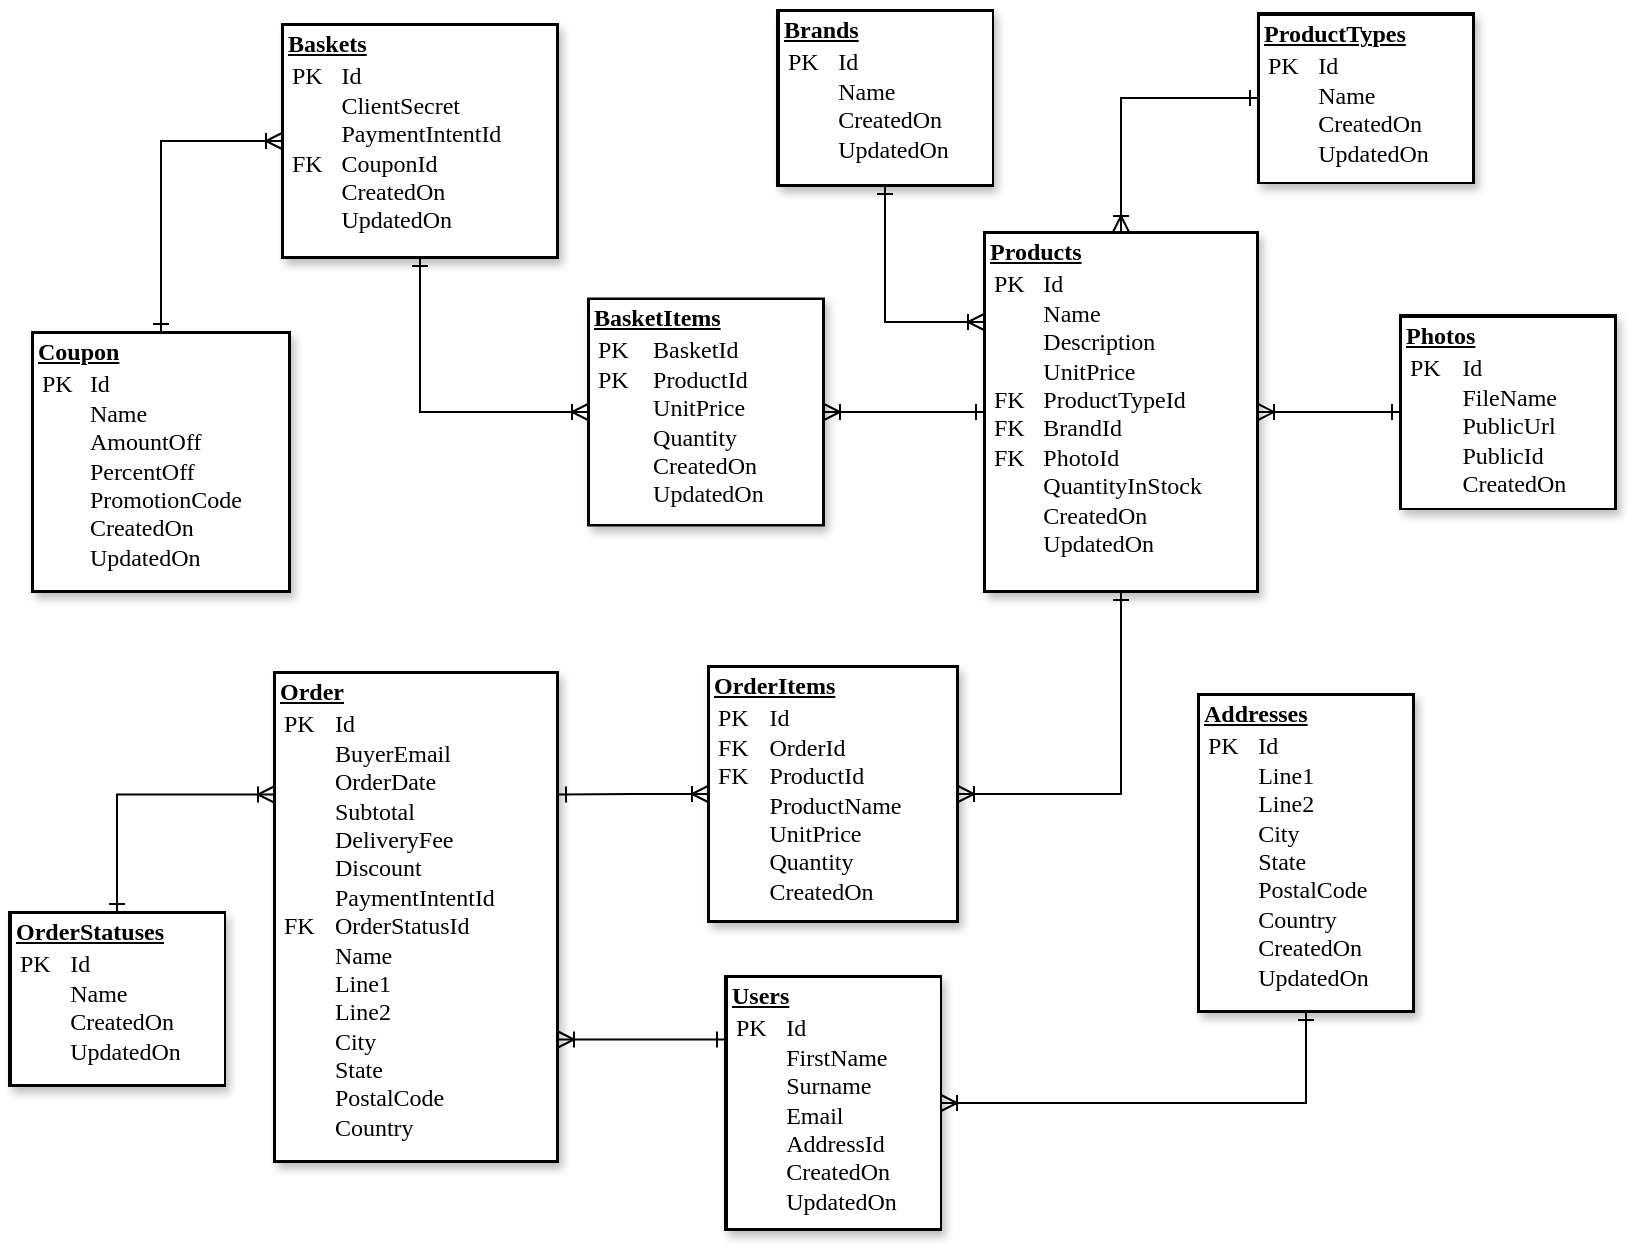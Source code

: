 <mxfile version="23.0.2" type="device">
  <diagram name="Page-1" id="2ca16b54-16f6-2749-3443-fa8db7711227">
    <mxGraphModel dx="1594" dy="819" grid="0" gridSize="10" guides="1" tooltips="1" connect="1" arrows="1" fold="1" page="1" pageScale="1" pageWidth="3300" pageHeight="2339" background="none" math="0" shadow="0">
      <root>
        <mxCell id="0" />
        <mxCell id="1" parent="0" />
        <mxCell id="zMzXejcNQfmOnHdcIRxO-3" value="&lt;div style=&quot;box-sizing: border-box; width: 100%; background-image: initial; background-position: initial; background-size: initial; background-repeat: initial; background-attachment: initial; background-origin: initial; background-clip: initial; padding: 2px;&quot;&gt;&lt;b&gt;&lt;u&gt;Baskets&lt;/u&gt;&lt;/b&gt;&lt;table style=&quot;font-size: 1em; width: 100%;&quot; cellpadding=&quot;2&quot; cellspacing=&quot;0&quot;&gt;&lt;tbody&gt;&lt;tr&gt;&lt;td&gt;PK&lt;br&gt;&lt;br&gt;&lt;br&gt;FK&lt;br&gt;&lt;br&gt;&lt;br&gt;&lt;/td&gt;&lt;td&gt;Id&lt;br&gt;ClientSecret&lt;br&gt;PaymentIntentId&lt;br&gt;CouponId&lt;br&gt;CreatedOn&lt;br&gt;UpdatedOn&lt;br&gt;&lt;/td&gt;&lt;/tr&gt;&lt;/tbody&gt;&lt;/table&gt;&lt;/div&gt;" style="verticalAlign=top;align=left;overflow=fill;html=1;rounded=0;shadow=1;comic=0;labelBackgroundColor=default;strokeWidth=1;fontFamily=Verdana;fontSize=12;labelBorderColor=default;" parent="1" vertex="1">
          <mxGeometry x="510" y="153" width="138" height="117" as="geometry" />
        </mxCell>
        <mxCell id="iMH3HlL2T1r4OsGhHwBE-7" style="edgeStyle=orthogonalEdgeStyle;rounded=0;orthogonalLoop=1;jettySize=auto;html=1;startArrow=ERoneToMany;startFill=0;endArrow=ERone;endFill=0;exitX=0;exitY=0.5;exitDx=0;exitDy=0;" parent="1" source="iMH3HlL2T1r4OsGhHwBE-1" target="zMzXejcNQfmOnHdcIRxO-3" edge="1">
          <mxGeometry relative="1" as="geometry" />
        </mxCell>
        <mxCell id="iMH3HlL2T1r4OsGhHwBE-1" value="&lt;div style=&quot;box-sizing: border-box; width: 100%; background-image: initial; background-position: initial; background-size: initial; background-repeat: initial; background-attachment: initial; background-origin: initial; background-clip: initial; padding: 2px;&quot;&gt;&lt;b&gt;&lt;u&gt;BasketItems&lt;/u&gt;&lt;/b&gt;&lt;table style=&quot;font-size: 1em; width: 100%;&quot; cellpadding=&quot;2&quot; cellspacing=&quot;0&quot;&gt;&lt;tbody&gt;&lt;tr&gt;&lt;td&gt;PK&lt;br&gt;PK&lt;br&gt;&lt;br&gt;&lt;br&gt;&lt;br&gt;&lt;br&gt;&lt;/td&gt;&lt;td&gt;BasketId&lt;br&gt;ProductId&lt;br&gt;UnitPrice&lt;br&gt;Quantity&lt;br&gt;CreatedOn&lt;br&gt;UpdatedOn&lt;br&gt;&lt;/td&gt;&lt;/tr&gt;&lt;/tbody&gt;&lt;/table&gt;&lt;/div&gt;" style="verticalAlign=top;align=left;overflow=fill;html=1;rounded=0;shadow=1;comic=0;labelBackgroundColor=default;strokeWidth=1;fontFamily=Verdana;fontSize=12;labelBorderColor=default;" parent="1" vertex="1">
          <mxGeometry x="663" y="290.25" width="118" height="113.5" as="geometry" />
        </mxCell>
        <mxCell id="iMH3HlL2T1r4OsGhHwBE-2" value="&lt;div style=&quot;box-sizing: border-box; width: 100%; background-image: initial; background-position: initial; background-size: initial; background-repeat: initial; background-attachment: initial; background-origin: initial; background-clip: initial; padding: 2px;&quot;&gt;&lt;b&gt;&lt;u&gt;Brands&lt;/u&gt;&lt;/b&gt;&lt;table style=&quot;font-size: 1em; width: 100%;&quot; cellpadding=&quot;2&quot; cellspacing=&quot;0&quot;&gt;&lt;tbody&gt;&lt;tr&gt;&lt;td&gt;PK&lt;br&gt;&lt;br&gt;&lt;br&gt;&lt;br&gt;&lt;/td&gt;&lt;td&gt;Id&lt;br&gt;Name&lt;br&gt;CreatedOn&lt;br&gt;UpdatedOn&lt;br&gt;&lt;/td&gt;&lt;/tr&gt;&lt;/tbody&gt;&lt;/table&gt;&lt;/div&gt;" style="verticalAlign=top;align=left;overflow=fill;html=1;rounded=0;shadow=1;comic=0;labelBackgroundColor=default;strokeWidth=1;fontFamily=Verdana;fontSize=12;labelBorderColor=default;" parent="1" vertex="1">
          <mxGeometry x="757.5" y="146" width="108" height="88" as="geometry" />
        </mxCell>
        <mxCell id="iMH3HlL2T1r4OsGhHwBE-3" value="&lt;div style=&quot;box-sizing: border-box; width: 100%; background-image: initial; background-position: initial; background-size: initial; background-repeat: initial; background-attachment: initial; background-origin: initial; background-clip: initial; padding: 2px;&quot;&gt;&lt;b&gt;&lt;u&gt;ProductTypes&lt;/u&gt;&lt;/b&gt;&lt;table style=&quot;font-size: 1em; width: 100%;&quot; cellpadding=&quot;2&quot; cellspacing=&quot;0&quot;&gt;&lt;tbody&gt;&lt;tr&gt;&lt;td&gt;PK&lt;br&gt;&lt;br&gt;&lt;br&gt;&lt;br&gt;&lt;/td&gt;&lt;td&gt;Id&lt;br&gt;Name&lt;br&gt;CreatedOn&lt;br&gt;UpdatedOn&lt;br&gt;&lt;/td&gt;&lt;/tr&gt;&lt;/tbody&gt;&lt;/table&gt;&lt;/div&gt;" style="verticalAlign=top;align=left;overflow=fill;html=1;rounded=0;shadow=1;comic=0;labelBackgroundColor=default;strokeWidth=1;fontFamily=Verdana;fontSize=12;labelBorderColor=default;" parent="1" vertex="1">
          <mxGeometry x="998" y="147.5" width="108" height="85" as="geometry" />
        </mxCell>
        <mxCell id="iMH3HlL2T1r4OsGhHwBE-4" value="&lt;div style=&quot;box-sizing: border-box; width: 100%; background-image: initial; background-position: initial; background-size: initial; background-repeat: initial; background-attachment: initial; background-origin: initial; background-clip: initial; padding: 2px;&quot;&gt;&lt;b&gt;&lt;u&gt;OrderStatuses&lt;/u&gt;&lt;/b&gt;&lt;table style=&quot;font-size: 1em; width: 100%;&quot; cellpadding=&quot;2&quot; cellspacing=&quot;0&quot;&gt;&lt;tbody&gt;&lt;tr&gt;&lt;td&gt;PK&lt;br&gt;&lt;br&gt;&lt;br&gt;&lt;br&gt;&lt;/td&gt;&lt;td&gt;Id&lt;br&gt;Name&lt;br&gt;CreatedOn&lt;br&gt;UpdatedOn&lt;br&gt;&lt;/td&gt;&lt;/tr&gt;&lt;/tbody&gt;&lt;/table&gt;&lt;/div&gt;" style="verticalAlign=top;align=left;overflow=fill;html=1;rounded=0;shadow=1;comic=0;labelBackgroundColor=default;strokeWidth=1;fontFamily=Verdana;fontSize=12;labelBorderColor=default;" parent="1" vertex="1">
          <mxGeometry x="373.5" y="597" width="108" height="87" as="geometry" />
        </mxCell>
        <mxCell id="iMH3HlL2T1r4OsGhHwBE-5" value="&lt;div style=&quot;box-sizing: border-box; width: 100%; background-image: initial; background-position: initial; background-size: initial; background-repeat: initial; background-attachment: initial; background-origin: initial; background-clip: initial; padding: 2px;&quot;&gt;&lt;b&gt;&lt;u&gt;Products&lt;/u&gt;&lt;/b&gt;&lt;table style=&quot;font-size: 1em; width: 100%;&quot; cellpadding=&quot;2&quot; cellspacing=&quot;0&quot;&gt;&lt;tbody&gt;&lt;tr&gt;&lt;td&gt;PK&lt;br&gt;&lt;br&gt;&lt;br&gt;&lt;br&gt;FK&lt;br&gt;FK&lt;br&gt;FK&lt;br&gt;&lt;br&gt;&lt;br&gt;&lt;br&gt;&lt;br&gt;&lt;/td&gt;&lt;td&gt;Id&lt;br&gt;Name&lt;br&gt;Description&lt;br&gt;UnitPrice&lt;br&gt;ProductTypeId&lt;br&gt;BrandId&lt;br&gt;PhotoId&lt;br&gt;QuantityInStock&lt;br&gt;CreatedOn&lt;br&gt;UpdatedOn&lt;br&gt;&lt;br&gt;&lt;/td&gt;&lt;/tr&gt;&lt;/tbody&gt;&lt;/table&gt;&lt;/div&gt;" style="verticalAlign=top;align=left;overflow=fill;html=1;rounded=0;shadow=1;comic=0;labelBackgroundColor=default;strokeWidth=1;fontFamily=Verdana;fontSize=12;labelBorderColor=default;" parent="1" vertex="1">
          <mxGeometry x="861" y="257" width="137" height="180" as="geometry" />
        </mxCell>
        <mxCell id="iMH3HlL2T1r4OsGhHwBE-6" value="&lt;div style=&quot;box-sizing: border-box; width: 100%; background-image: initial; background-position: initial; background-size: initial; background-repeat: initial; background-attachment: initial; background-origin: initial; background-clip: initial; padding: 2px;&quot;&gt;&lt;b&gt;&lt;u&gt;Photos&lt;/u&gt;&lt;/b&gt;&lt;table style=&quot;font-size: 1em; width: 100%;&quot; cellpadding=&quot;2&quot; cellspacing=&quot;0&quot;&gt;&lt;tbody&gt;&lt;tr&gt;&lt;td&gt;PK&lt;br&gt;&lt;br&gt;&lt;br&gt;&lt;br&gt;&lt;br&gt;&lt;br&gt;&lt;/td&gt;&lt;td&gt;Id&lt;br&gt;FileName&lt;br&gt;PublicUrl&lt;br&gt;PublicId&lt;br&gt;CreatedOn&lt;br&gt;&lt;br&gt;&lt;/td&gt;&lt;/tr&gt;&lt;/tbody&gt;&lt;/table&gt;&lt;/div&gt;" style="verticalAlign=top;align=left;overflow=fill;html=1;rounded=0;shadow=1;comic=0;labelBackgroundColor=default;strokeWidth=1;fontFamily=Verdana;fontSize=12;labelBorderColor=default;" parent="1" vertex="1">
          <mxGeometry x="1069" y="298.5" width="108" height="97" as="geometry" />
        </mxCell>
        <mxCell id="iMH3HlL2T1r4OsGhHwBE-9" style="edgeStyle=orthogonalEdgeStyle;rounded=0;orthogonalLoop=1;jettySize=auto;html=1;startArrow=ERoneToMany;startFill=0;endArrow=ERone;endFill=0;entryX=0.5;entryY=1;entryDx=0;entryDy=0;exitX=0;exitY=0.25;exitDx=0;exitDy=0;" parent="1" source="iMH3HlL2T1r4OsGhHwBE-5" target="iMH3HlL2T1r4OsGhHwBE-2" edge="1">
          <mxGeometry relative="1" as="geometry">
            <mxPoint x="940" y="425.51" as="sourcePoint" />
            <mxPoint x="835" y="315.51" as="targetPoint" />
          </mxGeometry>
        </mxCell>
        <mxCell id="iMH3HlL2T1r4OsGhHwBE-10" style="edgeStyle=orthogonalEdgeStyle;rounded=0;orthogonalLoop=1;jettySize=auto;html=1;startArrow=ERoneToMany;startFill=0;endArrow=ERone;endFill=0;entryX=0;entryY=0.5;entryDx=0;entryDy=0;exitX=0.5;exitY=0;exitDx=0;exitDy=0;" parent="1" source="iMH3HlL2T1r4OsGhHwBE-5" target="iMH3HlL2T1r4OsGhHwBE-3" edge="1">
          <mxGeometry relative="1" as="geometry">
            <mxPoint x="1199" y="407" as="sourcePoint" />
            <mxPoint x="1094" y="297" as="targetPoint" />
          </mxGeometry>
        </mxCell>
        <mxCell id="iMH3HlL2T1r4OsGhHwBE-11" style="edgeStyle=orthogonalEdgeStyle;rounded=0;orthogonalLoop=1;jettySize=auto;html=1;startArrow=ERoneToMany;startFill=0;endArrow=ERone;endFill=0;entryX=0;entryY=0.5;entryDx=0;entryDy=0;exitX=1;exitY=0.5;exitDx=0;exitDy=0;" parent="1" source="iMH3HlL2T1r4OsGhHwBE-5" target="iMH3HlL2T1r4OsGhHwBE-6" edge="1">
          <mxGeometry relative="1" as="geometry">
            <mxPoint x="1242" y="569.51" as="sourcePoint" />
            <mxPoint x="1137" y="459.51" as="targetPoint" />
          </mxGeometry>
        </mxCell>
        <mxCell id="iMH3HlL2T1r4OsGhHwBE-12" style="edgeStyle=orthogonalEdgeStyle;rounded=0;orthogonalLoop=1;jettySize=auto;html=1;startArrow=ERoneToMany;startFill=0;endArrow=ERone;endFill=0;entryX=0;entryY=0.5;entryDx=0;entryDy=0;exitX=1;exitY=0.5;exitDx=0;exitDy=0;" parent="1" source="iMH3HlL2T1r4OsGhHwBE-1" target="iMH3HlL2T1r4OsGhHwBE-5" edge="1">
          <mxGeometry relative="1" as="geometry">
            <mxPoint x="950" y="517" as="sourcePoint" />
            <mxPoint x="875" y="415" as="targetPoint" />
          </mxGeometry>
        </mxCell>
        <mxCell id="iMH3HlL2T1r4OsGhHwBE-13" value="&lt;div style=&quot;box-sizing: border-box; width: 100%; background-image: initial; background-position: initial; background-size: initial; background-repeat: initial; background-attachment: initial; background-origin: initial; background-clip: initial; padding: 2px;&quot;&gt;&lt;b&gt;&lt;u&gt;Order&lt;/u&gt;&lt;/b&gt;&lt;table style=&quot;font-size: 1em; width: 100%;&quot; cellpadding=&quot;2&quot; cellspacing=&quot;0&quot;&gt;&lt;tbody&gt;&lt;tr&gt;&lt;td&gt;PK&lt;br&gt;&lt;br&gt;&lt;br&gt;&lt;br&gt;&lt;br&gt;&lt;br&gt;&lt;br&gt;FK&lt;br&gt;&lt;br&gt;&lt;br&gt;&lt;br&gt;&lt;br&gt;&lt;br&gt;&lt;br&gt;&lt;br&gt;&lt;/td&gt;&lt;td&gt;Id&lt;br&gt;BuyerEmail&lt;br&gt;OrderDate&lt;br&gt;Subtotal&lt;br&gt;DeliveryFee&lt;br&gt;Discount&lt;br&gt;PaymentIntentId&lt;br&gt;OrderStatusId&lt;br&gt;Name&lt;br&gt;Line1&lt;br&gt;Line2&lt;br&gt;City&lt;br&gt;State&lt;br&gt;PostalCode&lt;br&gt;Country&lt;br&gt;&lt;/td&gt;&lt;/tr&gt;&lt;/tbody&gt;&lt;/table&gt;&lt;/div&gt;" style="verticalAlign=top;align=left;overflow=fill;html=1;rounded=0;shadow=1;comic=0;labelBackgroundColor=default;strokeWidth=1;fontFamily=Verdana;fontSize=12;labelBorderColor=default;" parent="1" vertex="1">
          <mxGeometry x="506" y="477" width="142" height="245" as="geometry" />
        </mxCell>
        <mxCell id="iMH3HlL2T1r4OsGhHwBE-14" value="&lt;div style=&quot;box-sizing: border-box; width: 100%; background-image: initial; background-position: initial; background-size: initial; background-repeat: initial; background-attachment: initial; background-origin: initial; background-clip: initial; padding: 2px;&quot;&gt;&lt;b&gt;&lt;u&gt;Coupon&lt;/u&gt;&lt;/b&gt;&lt;table style=&quot;font-size: 1em; width: 100%;&quot; cellpadding=&quot;2&quot; cellspacing=&quot;0&quot;&gt;&lt;tbody&gt;&lt;tr&gt;&lt;td&gt;PK&lt;br&gt;&lt;br&gt;&lt;br&gt;&lt;br&gt;&lt;br&gt;&lt;br&gt;&lt;br&gt;&lt;/td&gt;&lt;td&gt;Id&lt;br&gt;Name&lt;br&gt;AmountOff&lt;br&gt;PercentOff&lt;br&gt;PromotionCode&lt;br&gt;CreatedOn&lt;br&gt;UpdatedOn&lt;br&gt;&lt;/td&gt;&lt;/tr&gt;&lt;/tbody&gt;&lt;/table&gt;&lt;/div&gt;" style="verticalAlign=top;align=left;overflow=fill;html=1;rounded=0;shadow=1;comic=0;labelBackgroundColor=default;strokeWidth=1;fontFamily=Verdana;fontSize=12;labelBorderColor=default;" parent="1" vertex="1">
          <mxGeometry x="385" y="307" width="129" height="130" as="geometry" />
        </mxCell>
        <mxCell id="iMH3HlL2T1r4OsGhHwBE-15" style="edgeStyle=orthogonalEdgeStyle;rounded=0;orthogonalLoop=1;jettySize=auto;html=1;startArrow=ERoneToMany;startFill=0;endArrow=ERone;endFill=0;entryX=0.5;entryY=0;entryDx=0;entryDy=0;exitX=0;exitY=0.5;exitDx=0;exitDy=0;" parent="1" source="zMzXejcNQfmOnHdcIRxO-3" target="iMH3HlL2T1r4OsGhHwBE-14" edge="1">
          <mxGeometry relative="1" as="geometry">
            <mxPoint x="541" y="426" as="sourcePoint" />
            <mxPoint x="457" y="308" as="targetPoint" />
          </mxGeometry>
        </mxCell>
        <mxCell id="iMH3HlL2T1r4OsGhHwBE-16" style="edgeStyle=orthogonalEdgeStyle;rounded=0;orthogonalLoop=1;jettySize=auto;html=1;startArrow=ERoneToMany;startFill=0;endArrow=ERone;endFill=0;entryX=0.5;entryY=0;entryDx=0;entryDy=0;exitX=0;exitY=0.25;exitDx=0;exitDy=0;" parent="1" source="iMH3HlL2T1r4OsGhHwBE-13" target="iMH3HlL2T1r4OsGhHwBE-4" edge="1">
          <mxGeometry relative="1" as="geometry">
            <mxPoint x="500" y="764" as="sourcePoint" />
            <mxPoint x="417" y="646" as="targetPoint" />
          </mxGeometry>
        </mxCell>
        <mxCell id="iMH3HlL2T1r4OsGhHwBE-17" value="&lt;div style=&quot;box-sizing: border-box; width: 100%; background-image: initial; background-position: initial; background-size: initial; background-repeat: initial; background-attachment: initial; background-origin: initial; background-clip: initial; padding: 2px;&quot;&gt;&lt;b&gt;&lt;u&gt;OrderItems&lt;/u&gt;&lt;/b&gt;&lt;table style=&quot;font-size: 1em; width: 100%;&quot; cellpadding=&quot;2&quot; cellspacing=&quot;0&quot;&gt;&lt;tbody&gt;&lt;tr&gt;&lt;td&gt;PK&lt;br&gt;FK&lt;br&gt;FK&lt;br&gt;&lt;br&gt;&lt;br&gt;&lt;br&gt;&lt;br&gt;&lt;/td&gt;&lt;td&gt;Id&lt;br&gt;OrderId&lt;br&gt;ProductId&lt;br&gt;ProductName&lt;br style=&quot;border-color: var(--border-color);&quot;&gt;UnitPrice&lt;br style=&quot;border-color: var(--border-color);&quot;&gt;Quantity&lt;br style=&quot;border-color: var(--border-color);&quot;&gt;CreatedOn&lt;br&gt;&lt;/td&gt;&lt;/tr&gt;&lt;/tbody&gt;&lt;/table&gt;&lt;/div&gt;" style="verticalAlign=top;align=left;overflow=fill;html=1;rounded=0;shadow=1;comic=0;labelBackgroundColor=default;strokeWidth=1;fontFamily=Verdana;fontSize=12;labelBorderColor=default;" parent="1" vertex="1">
          <mxGeometry x="723" y="474" width="125" height="128" as="geometry" />
        </mxCell>
        <mxCell id="iMH3HlL2T1r4OsGhHwBE-19" style="edgeStyle=orthogonalEdgeStyle;rounded=0;orthogonalLoop=1;jettySize=auto;html=1;startArrow=ERoneToMany;startFill=0;endArrow=ERone;endFill=0;entryX=0.5;entryY=1;entryDx=0;entryDy=0;exitX=1;exitY=0.5;exitDx=0;exitDy=0;" parent="1" source="iMH3HlL2T1r4OsGhHwBE-17" target="iMH3HlL2T1r4OsGhHwBE-5" edge="1">
          <mxGeometry relative="1" as="geometry">
            <mxPoint x="953.5" y="490" as="sourcePoint" />
            <mxPoint x="973" y="515" as="targetPoint" />
          </mxGeometry>
        </mxCell>
        <mxCell id="iMH3HlL2T1r4OsGhHwBE-21" style="edgeStyle=orthogonalEdgeStyle;rounded=0;orthogonalLoop=1;jettySize=auto;html=1;startArrow=ERoneToMany;startFill=0;endArrow=ERone;endFill=0;entryX=1;entryY=0.25;entryDx=0;entryDy=0;exitX=0;exitY=0.5;exitDx=0;exitDy=0;" parent="1" source="iMH3HlL2T1r4OsGhHwBE-17" target="iMH3HlL2T1r4OsGhHwBE-13" edge="1">
          <mxGeometry relative="1" as="geometry">
            <mxPoint x="699" y="550" as="sourcePoint" />
            <mxPoint x="868" y="490" as="targetPoint" />
          </mxGeometry>
        </mxCell>
        <mxCell id="RMmtMDa-pnsl799h48tM-1" value="&lt;div style=&quot;box-sizing: border-box; width: 100%; background-image: initial; background-position: initial; background-size: initial; background-repeat: initial; background-attachment: initial; background-origin: initial; background-clip: initial; padding: 2px;&quot;&gt;&lt;b&gt;&lt;u&gt;Users&lt;/u&gt;&lt;/b&gt;&lt;table style=&quot;font-size: 1em; width: 100%;&quot; cellpadding=&quot;2&quot; cellspacing=&quot;0&quot;&gt;&lt;tbody&gt;&lt;tr&gt;&lt;td&gt;PK&lt;br&gt;&lt;br&gt;&lt;br&gt;&lt;br&gt;&lt;br&gt;&lt;br&gt;&lt;br&gt;&lt;/td&gt;&lt;td&gt;Id&lt;br&gt;FirstName&lt;br&gt;Surname&lt;br&gt;Email&lt;br&gt;AddressId&lt;br&gt;CreatedOn&lt;br&gt;UpdatedOn&lt;br&gt;&lt;/td&gt;&lt;/tr&gt;&lt;/tbody&gt;&lt;/table&gt;&lt;/div&gt;" style="verticalAlign=top;align=left;overflow=fill;html=1;rounded=0;shadow=1;comic=0;labelBackgroundColor=default;strokeWidth=1;fontFamily=Verdana;fontSize=12;labelBorderColor=default;" parent="1" vertex="1">
          <mxGeometry x="731.5" y="629" width="108" height="127" as="geometry" />
        </mxCell>
        <mxCell id="RMmtMDa-pnsl799h48tM-2" value="&lt;div style=&quot;box-sizing: border-box; width: 100%; background-image: initial; background-position: initial; background-size: initial; background-repeat: initial; background-attachment: initial; background-origin: initial; background-clip: initial; padding: 2px;&quot;&gt;&lt;b&gt;&lt;u&gt;Addresses&lt;/u&gt;&lt;/b&gt;&lt;table style=&quot;font-size: 1em; width: 100%;&quot; cellpadding=&quot;2&quot; cellspacing=&quot;0&quot;&gt;&lt;tbody&gt;&lt;tr&gt;&lt;td&gt;PK&lt;br&gt;&lt;br&gt;&lt;br&gt;&lt;br&gt;&lt;br&gt;&lt;br&gt;&lt;br&gt;&lt;br&gt;&lt;br&gt;&lt;/td&gt;&lt;td&gt;Id&lt;br&gt;Line1&lt;br&gt;Line2&lt;br&gt;City&lt;br&gt;State&lt;br&gt;PostalCode&lt;br&gt;Country&lt;br&gt;CreatedOn&lt;br&gt;UpdatedOn&lt;br&gt;&lt;/td&gt;&lt;/tr&gt;&lt;/tbody&gt;&lt;/table&gt;&lt;/div&gt;" style="verticalAlign=top;align=left;overflow=fill;html=1;rounded=0;shadow=1;comic=0;labelBackgroundColor=default;strokeWidth=1;fontFamily=Verdana;fontSize=12;labelBorderColor=default;" parent="1" vertex="1">
          <mxGeometry x="968" y="488" width="108" height="159" as="geometry" />
        </mxCell>
        <mxCell id="RMmtMDa-pnsl799h48tM-3" style="edgeStyle=orthogonalEdgeStyle;rounded=0;orthogonalLoop=1;jettySize=auto;html=1;startArrow=ERoneToMany;startFill=0;endArrow=ERone;endFill=0;exitX=1;exitY=0.5;exitDx=0;exitDy=0;entryX=0.5;entryY=1;entryDx=0;entryDy=0;" parent="1" source="RMmtMDa-pnsl799h48tM-1" target="RMmtMDa-pnsl799h48tM-2" edge="1">
          <mxGeometry relative="1" as="geometry">
            <mxPoint x="843" y="549" as="sourcePoint" />
            <mxPoint x="901" y="549" as="targetPoint" />
          </mxGeometry>
        </mxCell>
        <mxCell id="RMmtMDa-pnsl799h48tM-4" style="edgeStyle=orthogonalEdgeStyle;rounded=0;orthogonalLoop=1;jettySize=auto;html=1;startArrow=ERoneToMany;startFill=0;endArrow=ERone;endFill=0;exitX=1;exitY=0.75;exitDx=0;exitDy=0;entryX=0;entryY=0.25;entryDx=0;entryDy=0;" parent="1" source="iMH3HlL2T1r4OsGhHwBE-13" target="RMmtMDa-pnsl799h48tM-1" edge="1">
          <mxGeometry relative="1" as="geometry">
            <mxPoint x="938" y="688" as="sourcePoint" />
            <mxPoint x="1138" y="625" as="targetPoint" />
          </mxGeometry>
        </mxCell>
      </root>
    </mxGraphModel>
  </diagram>
</mxfile>
